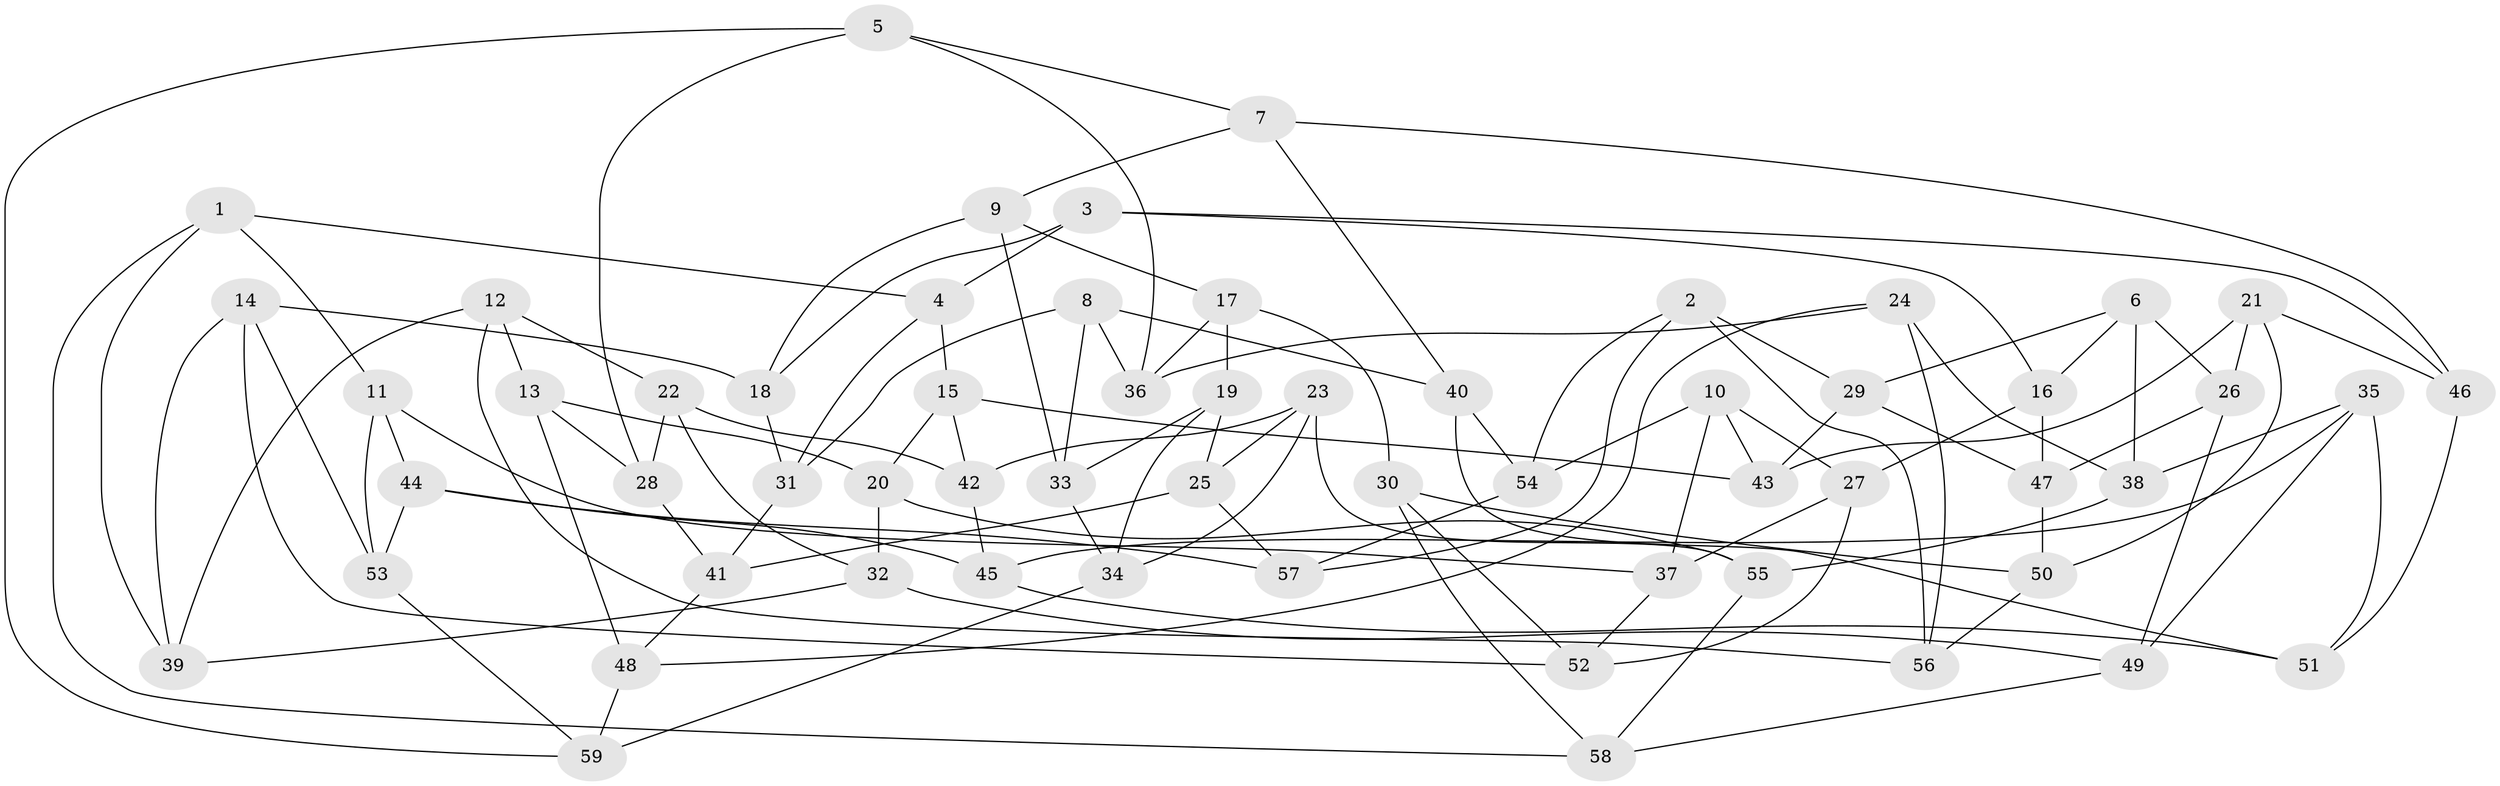 // Generated by graph-tools (version 1.1) at 2025/38/03/09/25 02:38:18]
// undirected, 59 vertices, 118 edges
graph export_dot {
graph [start="1"]
  node [color=gray90,style=filled];
  1;
  2;
  3;
  4;
  5;
  6;
  7;
  8;
  9;
  10;
  11;
  12;
  13;
  14;
  15;
  16;
  17;
  18;
  19;
  20;
  21;
  22;
  23;
  24;
  25;
  26;
  27;
  28;
  29;
  30;
  31;
  32;
  33;
  34;
  35;
  36;
  37;
  38;
  39;
  40;
  41;
  42;
  43;
  44;
  45;
  46;
  47;
  48;
  49;
  50;
  51;
  52;
  53;
  54;
  55;
  56;
  57;
  58;
  59;
  1 -- 4;
  1 -- 39;
  1 -- 11;
  1 -- 58;
  2 -- 29;
  2 -- 57;
  2 -- 56;
  2 -- 54;
  3 -- 18;
  3 -- 46;
  3 -- 4;
  3 -- 16;
  4 -- 15;
  4 -- 31;
  5 -- 28;
  5 -- 7;
  5 -- 59;
  5 -- 36;
  6 -- 16;
  6 -- 29;
  6 -- 38;
  6 -- 26;
  7 -- 40;
  7 -- 46;
  7 -- 9;
  8 -- 36;
  8 -- 31;
  8 -- 40;
  8 -- 33;
  9 -- 17;
  9 -- 18;
  9 -- 33;
  10 -- 43;
  10 -- 37;
  10 -- 27;
  10 -- 54;
  11 -- 44;
  11 -- 53;
  11 -- 37;
  12 -- 39;
  12 -- 13;
  12 -- 56;
  12 -- 22;
  13 -- 28;
  13 -- 48;
  13 -- 20;
  14 -- 52;
  14 -- 53;
  14 -- 39;
  14 -- 18;
  15 -- 42;
  15 -- 20;
  15 -- 43;
  16 -- 27;
  16 -- 47;
  17 -- 30;
  17 -- 19;
  17 -- 36;
  18 -- 31;
  19 -- 34;
  19 -- 25;
  19 -- 33;
  20 -- 32;
  20 -- 55;
  21 -- 46;
  21 -- 26;
  21 -- 43;
  21 -- 50;
  22 -- 28;
  22 -- 42;
  22 -- 32;
  23 -- 42;
  23 -- 55;
  23 -- 34;
  23 -- 25;
  24 -- 48;
  24 -- 38;
  24 -- 56;
  24 -- 36;
  25 -- 57;
  25 -- 41;
  26 -- 47;
  26 -- 49;
  27 -- 52;
  27 -- 37;
  28 -- 41;
  29 -- 43;
  29 -- 47;
  30 -- 58;
  30 -- 52;
  30 -- 50;
  31 -- 41;
  32 -- 49;
  32 -- 39;
  33 -- 34;
  34 -- 59;
  35 -- 51;
  35 -- 45;
  35 -- 38;
  35 -- 49;
  37 -- 52;
  38 -- 55;
  40 -- 54;
  40 -- 51;
  41 -- 48;
  42 -- 45;
  44 -- 57;
  44 -- 45;
  44 -- 53;
  45 -- 51;
  46 -- 51;
  47 -- 50;
  48 -- 59;
  49 -- 58;
  50 -- 56;
  53 -- 59;
  54 -- 57;
  55 -- 58;
}
